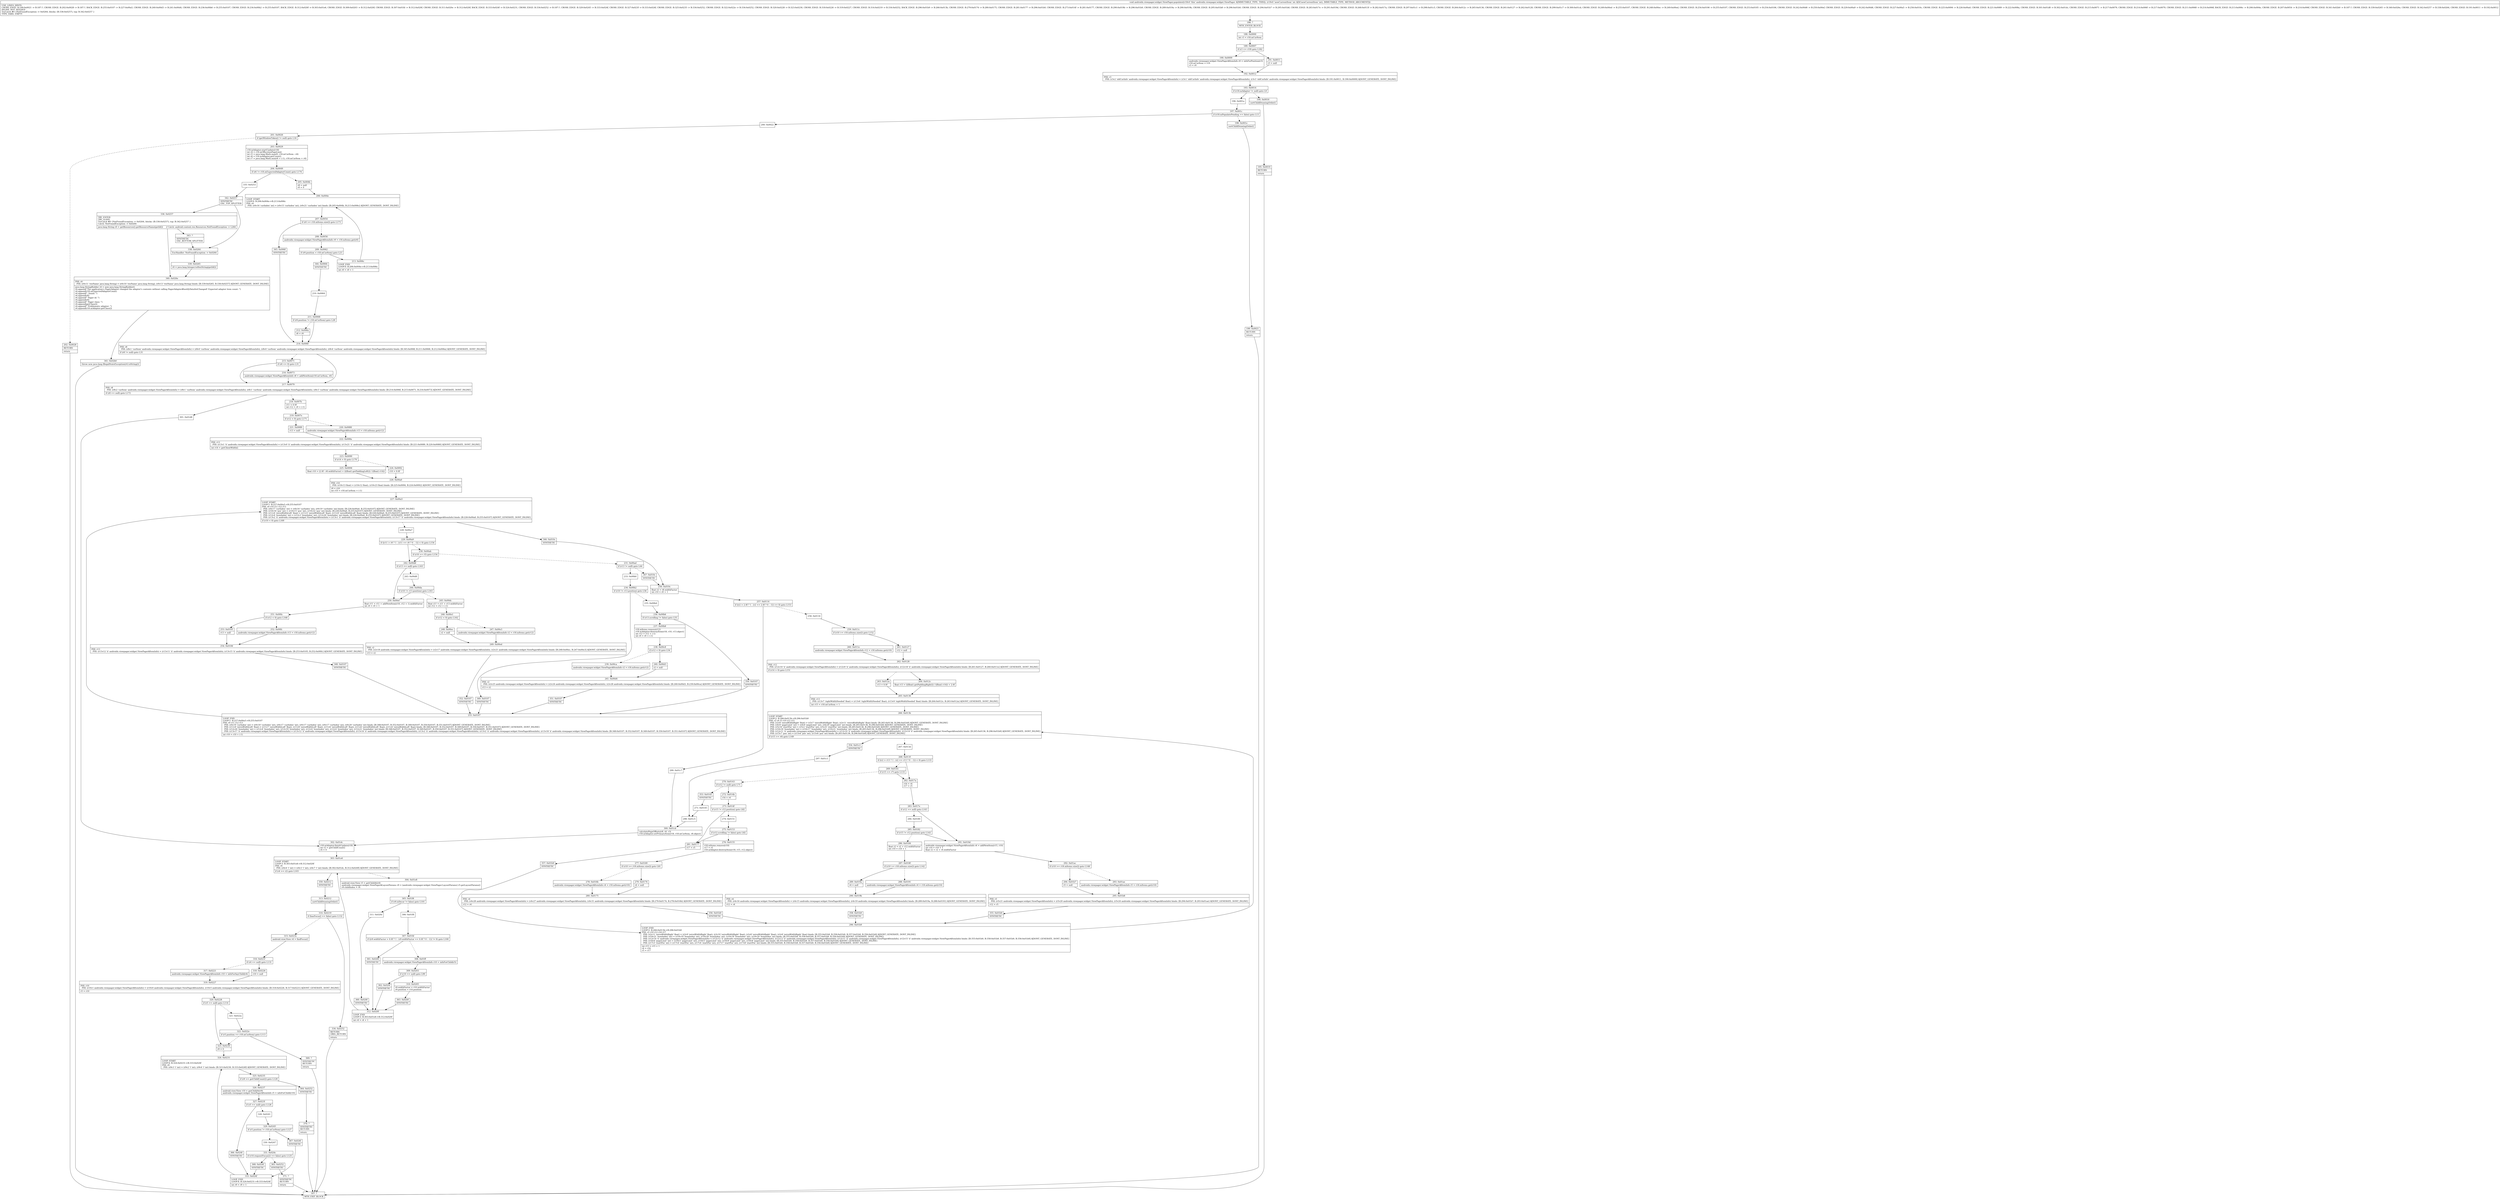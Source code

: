 digraph "CFG forandroidx.viewpager.widget.ViewPager.populate(I)V" {
Node_186 [shape=record,label="{186\:\ ?|MTH_ENTER_BLOCK\l}"];
Node_188 [shape=record,label="{188\:\ 0x0000|int r3 = r18.mCurItem\l}"];
Node_189 [shape=record,label="{189\:\ 0x0007|if (r3 == r19) goto L182\l}"];
Node_190 [shape=record,label="{190\:\ 0x0009|androidx.viewpager.widget.ViewPager$ItemInfo r0 = infoForPosition(r3)\lr18.mCurItem = r19\lr3 = r0\l}"];
Node_192 [shape=record,label="{192\:\ 0x0012|PHI: r3 \l  PHI: (r3v2 'oldCurInfo' androidx.viewpager.widget.ViewPager$ItemInfo) = (r3v1 'oldCurInfo' androidx.viewpager.widget.ViewPager$ItemInfo), (r3v3 'oldCurInfo' androidx.viewpager.widget.ViewPager$ItemInfo) binds: [B:191:0x0011, B:190:0x0009] A[DONT_GENERATE, DONT_INLINE]\l}"];
Node_193 [shape=record,label="{193\:\ 0x0014|if (r18.mAdapter != null) goto L9\l}"];
Node_194 [shape=record,label="{194\:\ 0x0016|sortChildDrawingOrder()\l}"];
Node_195 [shape=record,label="{195\:\ 0x0019|RETURN\l|return\l}"];
Node_187 [shape=record,label="{187\:\ ?|MTH_EXIT_BLOCK\l}"];
Node_196 [shape=record,label="{196\:\ 0x001a}"];
Node_197 [shape=record,label="{197\:\ 0x001c|if (r18.mPopulatePending == false) goto L13\l}"];
Node_198 [shape=record,label="{198\:\ 0x001e|sortChildDrawingOrder()\l}"];
Node_199 [shape=record,label="{199\:\ 0x0021|RETURN\l|return\l}"];
Node_200 [shape=record,label="{200\:\ 0x0022}"];
Node_201 [shape=record,label="{201\:\ 0x0026|if (getWindowToken() != null) goto L16\l}"];
Node_202 [shape=record,label="{202\:\ 0x0028|RETURN\l|return\l}"];
Node_203 [shape=record,label="{203\:\ 0x0029|r18.mAdapter.startUpdate(r18)\lint r4 = r18.mOffscreenPageLimit\lint r5 = java.lang.Math.max(0, r18.mCurItem \- r4)\lint r6 = r18.mAdapter.getCount()\lint r7 = java.lang.Math.min(r6 + (\-1), r18.mCurItem + r4)\l}"];
Node_204 [shape=record,label="{204\:\ 0x0049|if (r6 != r18.mExpectedAdapterCount) goto L174\l}"];
Node_205 [shape=record,label="{205\:\ 0x004b|r8 = null\lr0 = 0\l}"];
Node_206 [shape=record,label="{206\:\ 0x004e|LOOP_START\lLOOP:0: B:206:0x004e\-\>B:213:0x006c\lPHI: r0 \l  PHI: (r0v16 'curIndex' int) = (r0v15 'curIndex' int), (r0v21 'curIndex' int) binds: [B:205:0x004b, B:213:0x006c] A[DONT_GENERATE, DONT_INLINE]\l}"];
Node_207 [shape=record,label="{207\:\ 0x0054|if (r0 \>= r18.mItems.size()) goto L173\l}"];
Node_208 [shape=record,label="{208\:\ 0x0056|androidx.viewpager.widget.ViewPager$ItemInfo r9 = r18.mItems.get(r0)\l}"];
Node_209 [shape=record,label="{209\:\ 0x0062|if (r9.position \< r18.mCurItem) goto L23\l}"];
Node_213 [shape=record,label="{213\:\ 0x006c|LOOP_END\lLOOP:0: B:206:0x004e\-\>B:213:0x006c\l|int r0 = r0 + 1\l}"];
Node_344 [shape=record,label="{344\:\ 0x0064|SYNTHETIC\l}"];
Node_210 [shape=record,label="{210\:\ 0x0064}"];
Node_211 [shape=record,label="{211\:\ 0x0068|if (r9.position != r18.mCurItem) goto L28\l}"];
Node_212 [shape=record,label="{212\:\ 0x006a|r8 = r9\l}"];
Node_214 [shape=record,label="{214\:\ 0x006f|PHI: r8 \l  PHI: (r8v1 'curItem' androidx.viewpager.widget.ViewPager$ItemInfo) = (r8v0 'curItem' androidx.viewpager.widget.ViewPager$ItemInfo), (r8v0 'curItem' androidx.viewpager.widget.ViewPager$ItemInfo), (r8v4 'curItem' androidx.viewpager.widget.ViewPager$ItemInfo) binds: [B:345:0x006f, B:211:0x0068, B:212:0x006a] A[DONT_GENERATE, DONT_INLINE]\l|if (r8 != null) goto L31\l}"];
Node_215 [shape=record,label="{215\:\ 0x0071|if (r6 \<= 0) goto L31\l}"];
Node_216 [shape=record,label="{216\:\ 0x0073|androidx.viewpager.widget.ViewPager$ItemInfo r8 = addNewItem(r18.mCurItem, r0)\l}"];
Node_217 [shape=record,label="{217\:\ 0x0079|PHI: r8 \l  PHI: (r8v2 'curItem' androidx.viewpager.widget.ViewPager$ItemInfo) = (r8v1 'curItem' androidx.viewpager.widget.ViewPager$ItemInfo), (r8v1 'curItem' androidx.viewpager.widget.ViewPager$ItemInfo), (r8v3 'curItem' androidx.viewpager.widget.ViewPager$ItemInfo) binds: [B:214:0x006f, B:215:0x0071, B:216:0x0073] A[DONT_GENERATE, DONT_INLINE]\l|if (r8 == null) goto L172\l}"];
Node_218 [shape=record,label="{218\:\ 0x007b|r11 = 0.0f\lint r12 = r0 + (\-1)\l}"];
Node_219 [shape=record,label="{219\:\ 0x007e|if (r12 \< 0) goto L171\l}"];
Node_220 [shape=record,label="{220\:\ 0x0080|androidx.viewpager.widget.ViewPager$ItemInfo r13 = r18.mItems.get(r12)\l}"];
Node_222 [shape=record,label="{222\:\ 0x008a|PHI: r13 \l  PHI: (r13v1 'ii' androidx.viewpager.widget.ViewPager$ItemInfo) = (r13v0 'ii' androidx.viewpager.widget.ViewPager$ItemInfo), (r13v21 'ii' androidx.viewpager.widget.ViewPager$ItemInfo) binds: [B:221:0x0089, B:220:0x0080] A[DONT_GENERATE, DONT_INLINE]\l|int r14 = getClientWidth()\l}"];
Node_223 [shape=record,label="{223\:\ 0x0090|if (r14 \> 0) goto L170\l}"];
Node_224 [shape=record,label="{224\:\ 0x0092|r10 = 0.0f\l}"];
Node_226 [shape=record,label="{226\:\ 0x00a0|PHI: r10 \l  PHI: (r10v13 float) = (r10v12 float), (r10v23 float) binds: [B:225:0x0094, B:224:0x0092] A[DONT_GENERATE, DONT_INLINE]\l|r9 = r10\lint r10 = r18.mCurItem + (\-1)\l}"];
Node_227 [shape=record,label="{227\:\ 0x00a5|LOOP_START\lLOOP:1: B:227:0x00a5\-\>B:255:0x0107\lPHI: r0 r10 r11 r12 r13 \l  PHI: (r0v17 'curIndex' int) = (r0v16 'curIndex' int), (r0v19 'curIndex' int) binds: [B:226:0x00a0, B:255:0x0107] A[DONT_GENERATE, DONT_INLINE]\l  PHI: (r10v16 'pos' int) = (r10v15 'pos' int), (r10v22 'pos' int) binds: [B:226:0x00a0, B:255:0x0107] A[DONT_GENERATE, DONT_INLINE]\l  PHI: (r11v6 'extraWidthLeft' float) = (r11v5 'extraWidthLeft' float), (r11v9 'extraWidthLeft' float) binds: [B:226:0x00a0, B:255:0x0107] A[DONT_GENERATE, DONT_INLINE]\l  PHI: (r12v4 'itemIndex' int) = (r12v3 'itemIndex' int), (r12v20 'itemIndex' int) binds: [B:226:0x00a0, B:255:0x0107] A[DONT_GENERATE, DONT_INLINE]\l  PHI: (r13v2 'ii' androidx.viewpager.widget.ViewPager$ItemInfo) = (r13v1 'ii' androidx.viewpager.widget.ViewPager$ItemInfo), (r13v17 'ii' androidx.viewpager.widget.ViewPager$ItemInfo) binds: [B:226:0x00a0, B:255:0x0107] A[DONT_GENERATE, DONT_INLINE]\l|if (r10 \< 0) goto L169\l}"];
Node_228 [shape=record,label="{228\:\ 0x00a7}"];
Node_229 [shape=record,label="{229\:\ 0x00a9|if ((r11 \> r9 ? 1 : (r11 == r9 ? 0 : \-1)) \< 0) goto L154\l}"];
Node_230 [shape=record,label="{230\:\ 0x00ab|if (r10 \>= r5) goto L154\l}"];
Node_231 [shape=record,label="{231\:\ 0x00ad|if (r13 != null) goto L44\l}"];
Node_233 [shape=record,label="{233\:\ 0x00b0}"];
Node_234 [shape=record,label="{234\:\ 0x00b2|if (r10 != r13.position) goto L56\l}"];
Node_235 [shape=record,label="{235\:\ 0x00b4}"];
Node_236 [shape=record,label="{236\:\ 0x00b6|if (r13.scrolling != false) goto L55\l}"];
Node_237 [shape=record,label="{237\:\ 0x00b8|r18.mItems.remove(r12)\lr18.mAdapter.destroyItem(r18, r10, r13.object)\lint r12 = r12 + (\-1)\lint r0 = r0 + (\-1)\l}"];
Node_238 [shape=record,label="{238\:\ 0x00c8|if (r12 \< 0) goto L54\l}"];
Node_239 [shape=record,label="{239\:\ 0x00ca|androidx.viewpager.widget.ViewPager$ItemInfo r2 = r18.mItems.get(r12)\l}"];
Node_241 [shape=record,label="{241\:\ 0x00d4|PHI: r2 \l  PHI: (r2v25 androidx.viewpager.widget.ViewPager$ItemInfo) = (r2v24 androidx.viewpager.widget.ViewPager$ItemInfo), (r2v28 androidx.viewpager.widget.ViewPager$ItemInfo) binds: [B:240:0x00d3, B:239:0x00ca] A[DONT_GENERATE, DONT_INLINE]\l|r13 = r2\l}"];
Node_351 [shape=record,label="{351\:\ 0x0107|SYNTHETIC\l}"];
Node_255 [shape=record,label="{255\:\ 0x0107|LOOP_END\lLOOP:1: B:227:0x00a5\-\>B:255:0x0107\lPHI: r0 r11 r12 r13 \l  PHI: (r0v19 'curIndex' int) = (r0v18 'curIndex' int), (r0v17 'curIndex' int), (r0v17 'curIndex' int), (r0v17 'curIndex' int), (r0v20 'curIndex' int) binds: [B:348:0x0107, B:352:0x0107, B:349:0x0107, B:350:0x0107, B:351:0x0107] A[DONT_GENERATE, DONT_INLINE]\l  PHI: (r11v9 'extraWidthLeft' float) = (r11v7 'extraWidthLeft' float), (r11v8 'extraWidthLeft' float), (r11v6 'extraWidthLeft' float), (r11v6 'extraWidthLeft' float), (r11v6 'extraWidthLeft' float) binds: [B:348:0x0107, B:352:0x0107, B:349:0x0107, B:350:0x0107, B:351:0x0107] A[DONT_GENERATE, DONT_INLINE]\l  PHI: (r12v20 'itemIndex' int) = (r12v4 'itemIndex' int), (r12v19 'itemIndex' int), (r12v4 'itemIndex' int), (r12v4 'itemIndex' int), (r12v21 'itemIndex' int) binds: [B:348:0x0107, B:352:0x0107, B:349:0x0107, B:350:0x0107, B:351:0x0107] A[DONT_GENERATE, DONT_INLINE]\l  PHI: (r13v17 'ii' androidx.viewpager.widget.ViewPager$ItemInfo) = (r13v12 'ii' androidx.viewpager.widget.ViewPager$ItemInfo), (r13v16 'ii' androidx.viewpager.widget.ViewPager$ItemInfo), (r13v2 'ii' androidx.viewpager.widget.ViewPager$ItemInfo), (r13v2 'ii' androidx.viewpager.widget.ViewPager$ItemInfo), (r13v18 'ii' androidx.viewpager.widget.ViewPager$ItemInfo) binds: [B:348:0x0107, B:352:0x0107, B:349:0x0107, B:350:0x0107, B:351:0x0107] A[DONT_GENERATE, DONT_INLINE]\l|int r10 = r10 + (\-1)\l}"];
Node_240 [shape=record,label="{240\:\ 0x00d3|r2 = null\l}"];
Node_350 [shape=record,label="{350\:\ 0x0107|SYNTHETIC\l}"];
Node_349 [shape=record,label="{349\:\ 0x0107|SYNTHETIC\l}"];
Node_347 [shape=record,label="{347\:\ 0x010c|SYNTHETIC\l}"];
Node_256 [shape=record,label="{256\:\ 0x010c|float r2 = r8.widthFactor\lint r10 = r0 + 1\l}"];
Node_257 [shape=record,label="{257\:\ 0x0114|if ((r2 \> 2.0f ? 1 : (r2 == 2.0f ? 0 : \-1)) \>= 0) goto L153\l}"];
Node_258 [shape=record,label="{258\:\ 0x0116}"];
Node_259 [shape=record,label="{259\:\ 0x011c|if (r10 \>= r18.mItems.size()) goto L152\l}"];
Node_260 [shape=record,label="{260\:\ 0x011e|androidx.viewpager.widget.ViewPager$ItemInfo r12 = r18.mItems.get(r10)\l}"];
Node_262 [shape=record,label="{262\:\ 0x0128|PHI: r12 \l  PHI: (r12v10 'ii' androidx.viewpager.widget.ViewPager$ItemInfo) = (r12v9 'ii' androidx.viewpager.widget.ViewPager$ItemInfo), (r12v18 'ii' androidx.viewpager.widget.ViewPager$ItemInfo) binds: [B:261:0x0127, B:260:0x011e] A[DONT_GENERATE, DONT_INLINE]\l|if (r14 \> 0) goto L151\l}"];
Node_263 [shape=record,label="{263\:\ 0x012a|r13 = 0.0f\l}"];
Node_265 [shape=record,label="{265\:\ 0x0136|PHI: r13 \l  PHI: (r13v7 'rightWidthNeeded' float) = (r13v6 'rightWidthNeeded' float), (r13v9 'rightWidthNeeded' float) binds: [B:264:0x012c, B:263:0x012a] A[DONT_GENERATE, DONT_INLINE]\l|int r15 = r18.mCurItem + 1\l}"];
Node_266 [shape=record,label="{266\:\ 0x013b|LOOP_START\lLOOP:2: B:266:0x013b\-\>B:296:0x01b9\lPHI: r2 r4 r5 r10 r12 r15 \l  PHI: (r2v8 'extraWidthRight' float) = (r2v7 'extraWidthRight' float), (r2v11 'extraWidthRight' float) binds: [B:265:0x0136, B:296:0x01b9] A[DONT_GENERATE, DONT_INLINE]\l  PHI: (r4v9 'pageLimit' int) = (r4v0 'pageLimit' int), (r4v20 'pageLimit' int) binds: [B:265:0x0136, B:296:0x01b9] A[DONT_GENERATE, DONT_INLINE]\l  PHI: (r5v16 'startPos' int) = (r5v2 'startPos' int), (r5v25 'startPos' int) binds: [B:265:0x0136, B:296:0x01b9] A[DONT_GENERATE, DONT_INLINE]\l  PHI: (r10v18 'itemIndex' int) = (r10v17 'itemIndex' int), (r10v21 'itemIndex' int) binds: [B:265:0x0136, B:296:0x01b9] A[DONT_GENERATE, DONT_INLINE]\l  PHI: (r12v11 'ii' androidx.viewpager.widget.ViewPager$ItemInfo) = (r12v10 'ii' androidx.viewpager.widget.ViewPager$ItemInfo), (r12v14 'ii' androidx.viewpager.widget.ViewPager$ItemInfo) binds: [B:265:0x0136, B:296:0x01b9] A[DONT_GENERATE, DONT_INLINE]\l  PHI: (r15v7 'pos' int) = (r15v6 'pos' int), (r15v8 'pos' int) binds: [B:265:0x0136, B:296:0x01b9] A[DONT_GENERATE, DONT_INLINE]\l|if (r15 \>= r6) goto L149\l}"];
Node_267 [shape=record,label="{267\:\ 0x013d}"];
Node_268 [shape=record,label="{268\:\ 0x013f|if ((r2 \> r13 ? 1 : (r2 == r13 ? 0 : \-1)) \< 0) goto L133\l}"];
Node_269 [shape=record,label="{269\:\ 0x0141|if (r15 \<= r7) goto L133\l}"];
Node_270 [shape=record,label="{270\:\ 0x0143|if (r12 != null) goto L71\l}"];
Node_272 [shape=record,label="{272\:\ 0x014b|r16 = r4\l}"];
Node_273 [shape=record,label="{273\:\ 0x014f|if (r15 != r12.position) goto L82\l}"];
Node_274 [shape=record,label="{274\:\ 0x0151}"];
Node_275 [shape=record,label="{275\:\ 0x0153|if (r12.scrolling != false) goto L82\l}"];
Node_276 [shape=record,label="{276\:\ 0x0155|r18.mItems.remove(r10)\lr17 = r5\lr18.mAdapter.destroyItem(r18, r15, r12.object)\l}"];
Node_277 [shape=record,label="{277\:\ 0x0169|if (r10 \>= r18.mItems.size()) goto L81\l}"];
Node_278 [shape=record,label="{278\:\ 0x016b|androidx.viewpager.widget.ViewPager$ItemInfo r4 = r18.mItems.get(r10)\l}"];
Node_280 [shape=record,label="{280\:\ 0x0175|PHI: r4 \l  PHI: (r4v28 androidx.viewpager.widget.ViewPager$ItemInfo) = (r4v27 androidx.viewpager.widget.ViewPager$ItemInfo), (r4v31 androidx.viewpager.widget.ViewPager$ItemInfo) binds: [B:279:0x0174, B:278:0x016b] A[DONT_GENERATE, DONT_INLINE]\l|r12 = r4\l}"];
Node_356 [shape=record,label="{356\:\ 0x01b9|SYNTHETIC\l}"];
Node_296 [shape=record,label="{296\:\ 0x01b9|LOOP_END\lLOOP:2: B:266:0x013b\-\>B:296:0x01b9\lPHI: r2 r10 r12 r16 r17 \l  PHI: (r2v11 'extraWidthRight' float) = (r2v9 'extraWidthRight' float), (r2v10 'extraWidthRight' float), (r2v8 'extraWidthRight' float), (r2v8 'extraWidthRight' float) binds: [B:355:0x01b9, B:358:0x01b9, B:357:0x01b9, B:356:0x01b9] A[DONT_GENERATE, DONT_INLINE]\l  PHI: (r10v21 'itemIndex' int) = (r10v19 'itemIndex' int), (r10v20 'itemIndex' int), (r10v18 'itemIndex' int), (r10v18 'itemIndex' int) binds: [B:355:0x01b9, B:358:0x01b9, B:357:0x01b9, B:356:0x01b9] A[DONT_GENERATE, DONT_INLINE]\l  PHI: (r12v14 'ii' androidx.viewpager.widget.ViewPager$ItemInfo) = (r12v12 'ii' androidx.viewpager.widget.ViewPager$ItemInfo), (r12v13 'ii' androidx.viewpager.widget.ViewPager$ItemInfo), (r12v11 'ii' androidx.viewpager.widget.ViewPager$ItemInfo), (r12v15 'ii' androidx.viewpager.widget.ViewPager$ItemInfo) binds: [B:355:0x01b9, B:358:0x01b9, B:357:0x01b9, B:356:0x01b9] A[DONT_GENERATE, DONT_INLINE]\l  PHI: (r16v6 'pageLimit' int) = (r16v5 'pageLimit' int), (r16v5 'pageLimit' int), (r16v8 'pageLimit' int), (r16v8 'pageLimit' int) binds: [B:355:0x01b9, B:358:0x01b9, B:357:0x01b9, B:356:0x01b9] A[DONT_GENERATE, DONT_INLINE]\l  PHI: (r17v5 'startPos' int) = (r17v4 'startPos' int), (r17v4 'startPos' int), (r17v7 'startPos' int), (r17v8 'startPos' int) binds: [B:355:0x01b9, B:358:0x01b9, B:357:0x01b9, B:356:0x01b9] A[DONT_GENERATE, DONT_INLINE]\l|int r15 = r15 + 1\lr4 = r16\lr5 = r17\l}"];
Node_279 [shape=record,label="{279\:\ 0x0174|r4 = null\l}"];
Node_281 [shape=record,label="{281\:\ 0x0177|r17 = r5\l}"];
Node_357 [shape=record,label="{357\:\ 0x01b9|SYNTHETIC\l}"];
Node_353 [shape=record,label="{353\:\ 0x0145|SYNTHETIC\l}"];
Node_271 [shape=record,label="{271\:\ 0x0145}"];
Node_298 [shape=record,label="{298\:\ 0x01c5}"];
Node_300 [shape=record,label="{300\:\ 0x01cb|calculatePageOffsets(r8, r0, r3)\lr18.mAdapter.setPrimaryItem(r18, r18.mCurItem, r8.object)\l}"];
Node_302 [shape=record,label="{302\:\ 0x01dc|r18.mAdapter.finishUpdate(r18)\lint r2 = getChildCount()\lr4 = 0\l}"];
Node_303 [shape=record,label="{303\:\ 0x01e6|LOOP_START\lLOOP:3: B:303:0x01e6\-\>B:312:0x020f\lPHI: r4 \l  PHI: (r4v4 'i' int) = (r4v3 'i' int), (r4v7 'i' int) binds: [B:302:0x01dc, B:312:0x020f] A[DONT_GENERATE, DONT_INLINE]\l|if (r4 \>= r2) goto L103\l}"];
Node_304 [shape=record,label="{304\:\ 0x01e8|android.view.View r5 = getChildAt(r4)\landroidx.viewpager.widget.ViewPager$LayoutParams r9 = (androidx.viewpager.widget.ViewPager.LayoutParams) r5.getLayoutParams()\lr9.childIndex = r4\l}"];
Node_305 [shape=record,label="{305\:\ 0x01f6|if (r9.isDecor != false) goto L101\l}"];
Node_306 [shape=record,label="{306\:\ 0x01f8}"];
Node_307 [shape=record,label="{307\:\ 0x01fd|if ((r9.widthFactor \> 0.0f ? 1 : (r9.widthFactor == 0.0f ? 0 : \-1)) != 0) goto L100\l}"];
Node_308 [shape=record,label="{308\:\ 0x01ff|androidx.viewpager.widget.ViewPager$ItemInfo r10 = infoForChild(r5)\l}"];
Node_309 [shape=record,label="{309\:\ 0x0203|if (r10 == null) goto L99\l}"];
Node_310 [shape=record,label="{310\:\ 0x0205|r9.widthFactor = r10.widthFactor\lr9.position = r10.position\l}"];
Node_363 [shape=record,label="{363\:\ 0x020f|SYNTHETIC\l}"];
Node_312 [shape=record,label="{312\:\ 0x020f|LOOP_END\lLOOP:3: B:303:0x01e6\-\>B:312:0x020f\l|int r4 = r4 + 1\l}"];
Node_362 [shape=record,label="{362\:\ 0x020f|SYNTHETIC\l}"];
Node_361 [shape=record,label="{361\:\ 0x020f|SYNTHETIC\l}"];
Node_311 [shape=record,label="{311\:\ 0x020e}"];
Node_360 [shape=record,label="{360\:\ 0x020f|SYNTHETIC\l}"];
Node_359 [shape=record,label="{359\:\ 0x0212|SYNTHETIC\l}"];
Node_313 [shape=record,label="{313\:\ 0x0212|sortChildDrawingOrder()\l}"];
Node_314 [shape=record,label="{314\:\ 0x0219|if (hasFocus() == false) goto L132\l}"];
Node_315 [shape=record,label="{315\:\ 0x021b|android.view.View r4 = findFocus()\l}"];
Node_316 [shape=record,label="{316\:\ 0x021f|if (r4 == null) goto L131\l}"];
Node_317 [shape=record,label="{317\:\ 0x0221|androidx.viewpager.widget.ViewPager$ItemInfo r10 = infoForAnyChild(r4)\l}"];
Node_319 [shape=record,label="{319\:\ 0x0227|PHI: r10 \l  PHI: (r10v1 androidx.viewpager.widget.ViewPager$ItemInfo) = (r10v0 androidx.viewpager.widget.ViewPager$ItemInfo), (r10v5 androidx.viewpager.widget.ViewPager$ItemInfo) binds: [B:318:0x0226, B:317:0x0221] A[DONT_GENERATE, DONT_INLINE]\l|r5 = r10\l}"];
Node_320 [shape=record,label="{320\:\ 0x0228|if (r5 == null) goto L114\l}"];
Node_321 [shape=record,label="{321\:\ 0x022a}"];
Node_322 [shape=record,label="{322\:\ 0x022e|if (r5.position == r18.mCurItem) goto L113\l}"];
Node_369 [shape=record,label="{369\:\ ?|SYNTHETIC\lRETURN\l|return\l}"];
Node_323 [shape=record,label="{323\:\ 0x0230|r9 = 0\l}"];
Node_324 [shape=record,label="{324\:\ 0x0231|LOOP_START\lLOOP:4: B:324:0x0231\-\>B:333:0x024f\lPHI: r9 \l  PHI: (r9v3 'i' int) = (r9v2 'i' int), (r9v4 'i' int) binds: [B:323:0x0230, B:333:0x024f] A[DONT_GENERATE, DONT_INLINE]\l}"];
Node_325 [shape=record,label="{325\:\ 0x0235|if (r9 \>= getChildCount()) goto L129\l}"];
Node_326 [shape=record,label="{326\:\ 0x0237|android.view.View r10 = getChildAt(r9)\landroidx.viewpager.widget.ViewPager$ItemInfo r5 = infoForChild(r10)\l}"];
Node_327 [shape=record,label="{327\:\ 0x023f|if (r5 == null) goto L128\l}"];
Node_328 [shape=record,label="{328\:\ 0x0241}"];
Node_329 [shape=record,label="{329\:\ 0x0245|if (r5.position != r18.mCurItem) goto L127\l}"];
Node_330 [shape=record,label="{330\:\ 0x0247}"];
Node_331 [shape=record,label="{331\:\ 0x024c|if (r10.requestFocus(2) == false) goto L125\l}"];
Node_365 [shape=record,label="{365\:\ 0x0252|SYNTHETIC\l}"];
Node_371 [shape=record,label="{371\:\ ?|SYNTHETIC\lRETURN\l|return\l}"];
Node_368 [shape=record,label="{368\:\ 0x024f|SYNTHETIC\l}"];
Node_333 [shape=record,label="{333\:\ 0x024f|LOOP_END\lLOOP:4: B:324:0x0231\-\>B:333:0x024f\l|int r9 = r9 + 1\l}"];
Node_367 [shape=record,label="{367\:\ 0x024f|SYNTHETIC\l}"];
Node_366 [shape=record,label="{366\:\ 0x024f|SYNTHETIC\l}"];
Node_364 [shape=record,label="{364\:\ 0x0252|SYNTHETIC\l}"];
Node_370 [shape=record,label="{370\:\ ?|SYNTHETIC\lRETURN\l|return\l}"];
Node_318 [shape=record,label="{318\:\ 0x0226|r10 = null\l}"];
Node_334 [shape=record,label="{334\:\ 0x0252|RETURN\lORIG_RETURN\l|return\l}"];
Node_282 [shape=record,label="{282\:\ 0x017a|r16 = r4\lr17 = r5\l}"];
Node_283 [shape=record,label="{283\:\ 0x017e|if (r12 == null) goto L143\l}"];
Node_284 [shape=record,label="{284\:\ 0x0180}"];
Node_285 [shape=record,label="{285\:\ 0x0182|if (r15 != r12.position) goto L143\l}"];
Node_286 [shape=record,label="{286\:\ 0x0184|float r2 = r2 + r12.widthFactor\lint r10 = r10 + 1\l}"];
Node_287 [shape=record,label="{287\:\ 0x018f|if (r10 \>= r18.mItems.size()) goto L142\l}"];
Node_288 [shape=record,label="{288\:\ 0x0191|androidx.viewpager.widget.ViewPager$ItemInfo r4 = r18.mItems.get(r10)\l}"];
Node_290 [shape=record,label="{290\:\ 0x019b|PHI: r4 \l  PHI: (r4v16 androidx.viewpager.widget.ViewPager$ItemInfo) = (r4v15 androidx.viewpager.widget.ViewPager$ItemInfo), (r4v19 androidx.viewpager.widget.ViewPager$ItemInfo) binds: [B:289:0x019a, B:288:0x0191] A[DONT_GENERATE, DONT_INLINE]\l|r12 = r4\l}"];
Node_358 [shape=record,label="{358\:\ 0x01b9|SYNTHETIC\l}"];
Node_289 [shape=record,label="{289\:\ 0x019a|r4 = null\l}"];
Node_291 [shape=record,label="{291\:\ 0x019d|androidx.viewpager.widget.ViewPager$ItemInfo r4 = addNewItem(r15, r10)\lint r10 = r10 + 1\lfloat r2 = r2 + r4.widthFactor\l}"];
Node_292 [shape=record,label="{292\:\ 0x01ac|if (r10 \>= r18.mItems.size()) goto L148\l}"];
Node_293 [shape=record,label="{293\:\ 0x01ae|androidx.viewpager.widget.ViewPager$ItemInfo r5 = r18.mItems.get(r10)\l}"];
Node_295 [shape=record,label="{295\:\ 0x01b8|PHI: r5 \l  PHI: (r5v21 androidx.viewpager.widget.ViewPager$ItemInfo) = (r5v20 androidx.viewpager.widget.ViewPager$ItemInfo), (r5v24 androidx.viewpager.widget.ViewPager$ItemInfo) binds: [B:294:0x01b7, B:293:0x01ae] A[DONT_GENERATE, DONT_INLINE]\l|r12 = r5\l}"];
Node_355 [shape=record,label="{355\:\ 0x01b9|SYNTHETIC\l}"];
Node_294 [shape=record,label="{294\:\ 0x01b7|r5 = null\l}"];
Node_354 [shape=record,label="{354\:\ 0x01c1|SYNTHETIC\l}"];
Node_297 [shape=record,label="{297\:\ 0x01c1}"];
Node_264 [shape=record,label="{264\:\ 0x012c|float r13 = (((float) getPaddingRight()) \/ ((float) r14)) + 2.0f\l}"];
Node_261 [shape=record,label="{261\:\ 0x0127|r12 = null\l}"];
Node_299 [shape=record,label="{299\:\ 0x01c7}"];
Node_242 [shape=record,label="{242\:\ 0x00d6|if (r13 == null) goto L163\l}"];
Node_243 [shape=record,label="{243\:\ 0x00d8}"];
Node_244 [shape=record,label="{244\:\ 0x00da|if (r10 != r13.position) goto L163\l}"];
Node_245 [shape=record,label="{245\:\ 0x00dc|float r11 = r11 + r13.widthFactor\lint r12 = r12 + (\-1)\l}"];
Node_246 [shape=record,label="{246\:\ 0x00e1|if (r12 \< 0) goto L162\l}"];
Node_247 [shape=record,label="{247\:\ 0x00e3|androidx.viewpager.widget.ViewPager$ItemInfo r2 = r18.mItems.get(r12)\l}"];
Node_249 [shape=record,label="{249\:\ 0x00ed|PHI: r2 \l  PHI: (r2v18 androidx.viewpager.widget.ViewPager$ItemInfo) = (r2v17 androidx.viewpager.widget.ViewPager$ItemInfo), (r2v21 androidx.viewpager.widget.ViewPager$ItemInfo) binds: [B:248:0x00ec, B:247:0x00e3] A[DONT_GENERATE, DONT_INLINE]\l|r13 = r2\l}"];
Node_352 [shape=record,label="{352\:\ 0x0107|SYNTHETIC\l}"];
Node_248 [shape=record,label="{248\:\ 0x00ec|r2 = null\l}"];
Node_250 [shape=record,label="{250\:\ 0x00ef|float r11 = r11 + addNewItem(r10, r12 + 1).widthFactor\lint r0 = r0 + 1\l}"];
Node_251 [shape=record,label="{251\:\ 0x00fa|if (r12 \< 0) goto L168\l}"];
Node_252 [shape=record,label="{252\:\ 0x00fc|androidx.viewpager.widget.ViewPager$ItemInfo r13 = r18.mItems.get(r12)\l}"];
Node_254 [shape=record,label="{254\:\ 0x0106|PHI: r13 \l  PHI: (r13v12 'ii' androidx.viewpager.widget.ViewPager$ItemInfo) = (r13v11 'ii' androidx.viewpager.widget.ViewPager$ItemInfo), (r13v15 'ii' androidx.viewpager.widget.ViewPager$ItemInfo) binds: [B:253:0x0105, B:252:0x00fc] A[DONT_GENERATE, DONT_INLINE]\l}"];
Node_348 [shape=record,label="{348\:\ 0x0107|SYNTHETIC\l}"];
Node_253 [shape=record,label="{253\:\ 0x0105|r13 = null\l}"];
Node_346 [shape=record,label="{346\:\ 0x010c|SYNTHETIC\l}"];
Node_225 [shape=record,label="{225\:\ 0x0094|float r10 = (2.0f \- r8.widthFactor) + (((float) getPaddingLeft()) \/ ((float) r14))\l}"];
Node_221 [shape=record,label="{221\:\ 0x0089|r13 = null\l}"];
Node_301 [shape=record,label="{301\:\ 0x01d8}"];
Node_345 [shape=record,label="{345\:\ 0x006f|SYNTHETIC\l}"];
Node_335 [shape=record,label="{335\:\ 0x0253}"];
Node_342 [shape=record,label="{342\:\ 0x0257|SYNTHETIC\lEXC_TOP_SPLITTER\l}"];
Node_336 [shape=record,label="{336\:\ 0x0257|TRY_ENTER\lTRY_LEAVE\lTryCatch #0 \{NotFoundException \-\> 0x0264, blocks: (B:336:0x0257), top: B:342:0x0257 \}\lCatch: NotFoundException \-\> 0x0264\l|java.lang.String r0 = getResources().getResourceName(getId())     \/\/ Catch: android.content.res.Resources.NotFoundException \-\> L264\l}"];
Node_340 [shape=record,label="{340\:\ 0x026e|PHI: r0 \l  PHI: (r0v11 'resName' java.lang.String) = (r0v10 'resName' java.lang.String), (r0v13 'resName' java.lang.String) binds: [B:339:0x0265, B:336:0x0257] A[DONT_GENERATE, DONT_INLINE]\l|java.lang.StringBuilder r4 = new java.lang.StringBuilder()\lr4.append(\"The application's PagerAdapter changed the adapter's contents without calling PagerAdapter#notifyDataSetChanged! Expected adapter item count: \")\lr4.append(r18.mExpectedAdapterCount)\lr4.append(\", found: \")\lr4.append(r6)\lr4.append(\" Pager id: \")\lr4.append(r0)\lr4.append(\" Pager class: \")\lr4.append(getClass())\lr4.append(\" Problematic adapter: \")\lr4.append(r18.mAdapter.getClass())\l}"];
Node_341 [shape=record,label="{341\:\ 0x02b0|throw new java.lang.IllegalStateException(r4.toString())\l}"];
Node_343 [shape=record,label="{343\:\ ?|SYNTHETIC\lEXC_BOTTOM_SPLITTER\l}"];
Node_338 [shape=record,label="{338\:\ 0x0264|ExcHandler: NotFoundException \-\> 0x0264\l}"];
Node_339 [shape=record,label="{339\:\ 0x0265|r0 = java.lang.Integer.toHexString(getId())\l}"];
Node_191 [shape=record,label="{191\:\ 0x0011|r3 = null\l}"];
MethodNode[shape=record,label="{void androidx.viewpager.widget.ViewPager.populate((r18v0 'this' androidx.viewpager.widget.ViewPager A[IMMUTABLE_TYPE, THIS]), (r19v0 'newCurrentItem' int A[D('newCurrentItem' int), IMMUTABLE_TYPE, METHOD_ARGUMENT]))  | USE_LINES_HINTS\lCROSS_EDGE: B:199:0x0021 \-\> B:187:?, CROSS_EDGE: B:202:0x0028 \-\> B:187:?, BACK_EDGE: B:255:0x0107 \-\> B:227:0x00a5, CROSS_EDGE: B:240:0x00d3 \-\> B:241:0x00d4, CROSS_EDGE: B:236:0x00b6 \-\> B:255:0x0107, CROSS_EDGE: B:234:0x00b2 \-\> B:255:0x0107, BACK_EDGE: B:312:0x020f \-\> B:303:0x01e6, CROSS_EDGE: B:309:0x0203 \-\> B:312:0x020f, CROSS_EDGE: B:307:0x01fd \-\> B:312:0x020f, CROSS_EDGE: B:311:0x020e \-\> B:312:0x020f, BACK_EDGE: B:333:0x024f \-\> B:324:0x0231, CROSS_EDGE: B:334:0x0252 \-\> B:187:?, CROSS_EDGE: B:329:0x0245 \-\> B:333:0x024f, CROSS_EDGE: B:327:0x023f \-\> B:333:0x024f, CROSS_EDGE: B:325:0x0235 \-\> B:334:0x0252, CROSS_EDGE: B:322:0x022e \-\> B:334:0x0252, CROSS_EDGE: B:320:0x0228 \-\> B:323:0x0230, CROSS_EDGE: B:318:0x0226 \-\> B:319:0x0227, CROSS_EDGE: B:314:0x0219 \-\> B:334:0x0252, BACK_EDGE: B:296:0x01b9 \-\> B:266:0x013b, CROSS_EDGE: B:279:0x0174 \-\> B:280:0x0175, CROSS_EDGE: B:281:0x0177 \-\> B:296:0x01b9, CROSS_EDGE: B:273:0x014f \-\> B:281:0x0177, CROSS_EDGE: B:290:0x019b \-\> B:296:0x01b9, CROSS_EDGE: B:289:0x019a \-\> B:290:0x019b, CROSS_EDGE: B:295:0x01b8 \-\> B:296:0x01b9, CROSS_EDGE: B:294:0x01b7 \-\> B:295:0x01b8, CROSS_EDGE: B:283:0x017e \-\> B:291:0x019d, CROSS_EDGE: B:268:0x013f \-\> B:282:0x017a, CROSS_EDGE: B:297:0x01c1 \-\> B:298:0x01c5, CROSS_EDGE: B:264:0x012c \-\> B:265:0x0136, CROSS_EDGE: B:261:0x0127 \-\> B:262:0x0128, CROSS_EDGE: B:299:0x01c7 \-\> B:300:0x01cb, CROSS_EDGE: B:249:0x00ed \-\> B:255:0x0107, CROSS_EDGE: B:248:0x00ec \-\> B:249:0x00ed, CROSS_EDGE: B:254:0x0106 \-\> B:255:0x0107, CROSS_EDGE: B:253:0x0105 \-\> B:254:0x0106, CROSS_EDGE: B:242:0x00d6 \-\> B:250:0x00ef, CROSS_EDGE: B:229:0x00a9 \-\> B:242:0x00d6, CROSS_EDGE: B:227:0x00a5 \-\> B:256:0x010c, CROSS_EDGE: B:225:0x0094 \-\> B:226:0x00a0, CROSS_EDGE: B:221:0x0089 \-\> B:222:0x008a, CROSS_EDGE: B:301:0x01d8 \-\> B:302:0x01dc, CROSS_EDGE: B:215:0x0071 \-\> B:217:0x0079, CROSS_EDGE: B:214:0x006f \-\> B:217:0x0079, CROSS_EDGE: B:211:0x0068 \-\> B:214:0x006f, BACK_EDGE: B:213:0x006c \-\> B:206:0x004e, CROSS_EDGE: B:207:0x0054 \-\> B:214:0x006f, CROSS_EDGE: B:341:0x02b0 \-\> B:187:?, CROSS_EDGE: B:339:0x0265 \-\> B:340:0x026e, CROSS_EDGE: B:342:0x0257 \-\> B:338:0x0264, CROSS_EDGE: B:191:0x0011 \-\> B:192:0x0012\lINLINE_NOT_NEEDED\lTryCatch #0 \{NotFoundException \-\> 0x0264, blocks: (B:336:0x0257), top: B:342:0x0257 \}\lTYPE_VARS: EMPTY\l}"];
MethodNode -> Node_186;Node_186 -> Node_188;
Node_188 -> Node_189;
Node_189 -> Node_190[style=dashed];
Node_189 -> Node_191;
Node_190 -> Node_192;
Node_192 -> Node_193;
Node_193 -> Node_194[style=dashed];
Node_193 -> Node_196;
Node_194 -> Node_195;
Node_195 -> Node_187;
Node_196 -> Node_197;
Node_197 -> Node_198[style=dashed];
Node_197 -> Node_200;
Node_198 -> Node_199;
Node_199 -> Node_187;
Node_200 -> Node_201;
Node_201 -> Node_202[style=dashed];
Node_201 -> Node_203;
Node_202 -> Node_187;
Node_203 -> Node_204;
Node_204 -> Node_205[style=dashed];
Node_204 -> Node_335;
Node_205 -> Node_206;
Node_206 -> Node_207;
Node_207 -> Node_208[style=dashed];
Node_207 -> Node_345;
Node_208 -> Node_209;
Node_209 -> Node_213;
Node_209 -> Node_344[style=dashed];
Node_213 -> Node_206;
Node_344 -> Node_210;
Node_210 -> Node_211;
Node_211 -> Node_212[style=dashed];
Node_211 -> Node_214;
Node_212 -> Node_214;
Node_214 -> Node_215[style=dashed];
Node_214 -> Node_217;
Node_215 -> Node_216[style=dashed];
Node_215 -> Node_217;
Node_216 -> Node_217;
Node_217 -> Node_218[style=dashed];
Node_217 -> Node_301;
Node_218 -> Node_219;
Node_219 -> Node_220[style=dashed];
Node_219 -> Node_221;
Node_220 -> Node_222;
Node_222 -> Node_223;
Node_223 -> Node_224[style=dashed];
Node_223 -> Node_225;
Node_224 -> Node_226;
Node_226 -> Node_227;
Node_227 -> Node_228[style=dashed];
Node_227 -> Node_346;
Node_228 -> Node_229;
Node_229 -> Node_230[style=dashed];
Node_229 -> Node_242;
Node_230 -> Node_231[style=dashed];
Node_230 -> Node_242;
Node_231 -> Node_233;
Node_231 -> Node_347[style=dashed];
Node_233 -> Node_234;
Node_234 -> Node_235[style=dashed];
Node_234 -> Node_349;
Node_235 -> Node_236;
Node_236 -> Node_237[style=dashed];
Node_236 -> Node_350;
Node_237 -> Node_238;
Node_238 -> Node_239[style=dashed];
Node_238 -> Node_240;
Node_239 -> Node_241;
Node_241 -> Node_351;
Node_351 -> Node_255;
Node_255 -> Node_227;
Node_240 -> Node_241;
Node_350 -> Node_255;
Node_349 -> Node_255;
Node_347 -> Node_256;
Node_256 -> Node_257;
Node_257 -> Node_258[style=dashed];
Node_257 -> Node_299;
Node_258 -> Node_259;
Node_259 -> Node_260[style=dashed];
Node_259 -> Node_261;
Node_260 -> Node_262;
Node_262 -> Node_263[style=dashed];
Node_262 -> Node_264;
Node_263 -> Node_265;
Node_265 -> Node_266;
Node_266 -> Node_267[style=dashed];
Node_266 -> Node_354;
Node_267 -> Node_268;
Node_268 -> Node_269[style=dashed];
Node_268 -> Node_282;
Node_269 -> Node_270[style=dashed];
Node_269 -> Node_282;
Node_270 -> Node_272;
Node_270 -> Node_353[style=dashed];
Node_272 -> Node_273;
Node_273 -> Node_274[style=dashed];
Node_273 -> Node_281;
Node_274 -> Node_275;
Node_275 -> Node_276[style=dashed];
Node_275 -> Node_281;
Node_276 -> Node_277;
Node_277 -> Node_278[style=dashed];
Node_277 -> Node_279;
Node_278 -> Node_280;
Node_280 -> Node_356;
Node_356 -> Node_296;
Node_296 -> Node_266;
Node_279 -> Node_280;
Node_281 -> Node_357;
Node_357 -> Node_296;
Node_353 -> Node_271;
Node_271 -> Node_298;
Node_298 -> Node_300;
Node_300 -> Node_302;
Node_302 -> Node_303;
Node_303 -> Node_304[style=dashed];
Node_303 -> Node_359;
Node_304 -> Node_305;
Node_305 -> Node_306[style=dashed];
Node_305 -> Node_311;
Node_306 -> Node_307;
Node_307 -> Node_308[style=dashed];
Node_307 -> Node_361;
Node_308 -> Node_309;
Node_309 -> Node_310[style=dashed];
Node_309 -> Node_362;
Node_310 -> Node_363;
Node_363 -> Node_312;
Node_312 -> Node_303;
Node_362 -> Node_312;
Node_361 -> Node_312;
Node_311 -> Node_360;
Node_360 -> Node_312;
Node_359 -> Node_313;
Node_313 -> Node_314;
Node_314 -> Node_315[style=dashed];
Node_314 -> Node_334;
Node_315 -> Node_316;
Node_316 -> Node_317[style=dashed];
Node_316 -> Node_318;
Node_317 -> Node_319;
Node_319 -> Node_320;
Node_320 -> Node_321[style=dashed];
Node_320 -> Node_323;
Node_321 -> Node_322;
Node_322 -> Node_323[style=dashed];
Node_322 -> Node_369;
Node_369 -> Node_187;
Node_323 -> Node_324;
Node_324 -> Node_325;
Node_325 -> Node_326[style=dashed];
Node_325 -> Node_364;
Node_326 -> Node_327;
Node_327 -> Node_328[style=dashed];
Node_327 -> Node_366;
Node_328 -> Node_329;
Node_329 -> Node_330[style=dashed];
Node_329 -> Node_367;
Node_330 -> Node_331;
Node_331 -> Node_365[style=dashed];
Node_331 -> Node_368;
Node_365 -> Node_371;
Node_371 -> Node_187;
Node_368 -> Node_333;
Node_333 -> Node_324;
Node_367 -> Node_333;
Node_366 -> Node_333;
Node_364 -> Node_370;
Node_370 -> Node_187;
Node_318 -> Node_319;
Node_334 -> Node_187;
Node_282 -> Node_283;
Node_283 -> Node_284[style=dashed];
Node_283 -> Node_291;
Node_284 -> Node_285;
Node_285 -> Node_286[style=dashed];
Node_285 -> Node_291;
Node_286 -> Node_287;
Node_287 -> Node_288[style=dashed];
Node_287 -> Node_289;
Node_288 -> Node_290;
Node_290 -> Node_358;
Node_358 -> Node_296;
Node_289 -> Node_290;
Node_291 -> Node_292;
Node_292 -> Node_293[style=dashed];
Node_292 -> Node_294;
Node_293 -> Node_295;
Node_295 -> Node_355;
Node_355 -> Node_296;
Node_294 -> Node_295;
Node_354 -> Node_297;
Node_297 -> Node_298;
Node_264 -> Node_265;
Node_261 -> Node_262;
Node_299 -> Node_300;
Node_242 -> Node_243[style=dashed];
Node_242 -> Node_250;
Node_243 -> Node_244;
Node_244 -> Node_245[style=dashed];
Node_244 -> Node_250;
Node_245 -> Node_246;
Node_246 -> Node_247[style=dashed];
Node_246 -> Node_248;
Node_247 -> Node_249;
Node_249 -> Node_352;
Node_352 -> Node_255;
Node_248 -> Node_249;
Node_250 -> Node_251;
Node_251 -> Node_252[style=dashed];
Node_251 -> Node_253;
Node_252 -> Node_254;
Node_254 -> Node_348;
Node_348 -> Node_255;
Node_253 -> Node_254;
Node_346 -> Node_256;
Node_225 -> Node_226;
Node_221 -> Node_222;
Node_301 -> Node_302;
Node_345 -> Node_214;
Node_335 -> Node_342;
Node_342 -> Node_336;
Node_342 -> Node_338;
Node_336 -> Node_340;
Node_336 -> Node_343;
Node_340 -> Node_341;
Node_341 -> Node_187;
Node_343 -> Node_338;
Node_338 -> Node_339;
Node_339 -> Node_340;
Node_191 -> Node_192;
}

